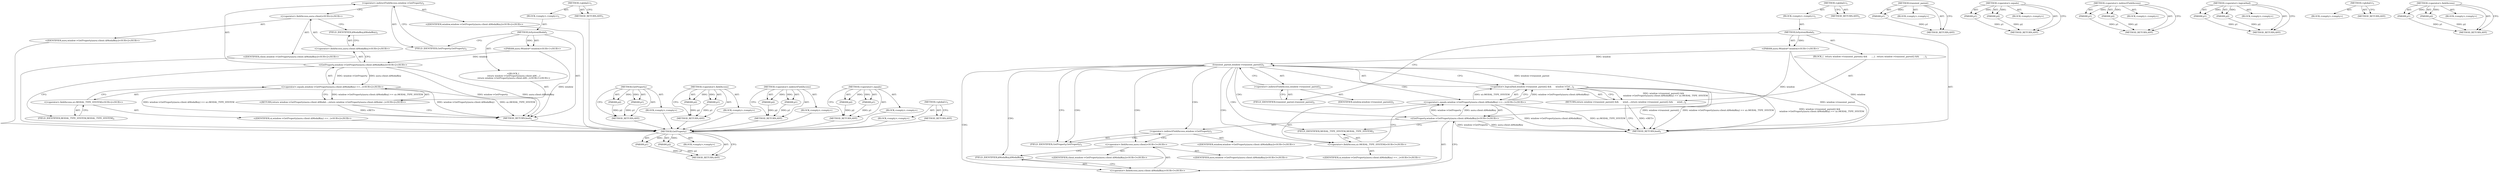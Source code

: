 digraph "&lt;global&gt;" {
vulnerable_70 [label=<(METHOD,GetProperty)>];
vulnerable_71 [label=<(PARAM,p1)>];
vulnerable_72 [label=<(PARAM,p2)>];
vulnerable_73 [label=<(BLOCK,&lt;empty&gt;,&lt;empty&gt;)>];
vulnerable_74 [label=<(METHOD_RETURN,ANY)>];
vulnerable_6 [label=<(METHOD,&lt;global&gt;)<SUB>1</SUB>>];
vulnerable_7 [label=<(BLOCK,&lt;empty&gt;,&lt;empty&gt;)<SUB>1</SUB>>];
vulnerable_8 [label=<(METHOD,IsSystemModal)<SUB>1</SUB>>];
vulnerable_9 [label="<(PARAM,aura::Window* window)<SUB>1</SUB>>"];
vulnerable_10 [label=<(BLOCK,{
  return window-&gt;transient_parent() &amp;&amp;
      ...,{
  return window-&gt;transient_parent() &amp;&amp;
      ...)<SUB>1</SUB>>];
vulnerable_11 [label=<(RETURN,return window-&gt;transient_parent() &amp;&amp;
      wind...,return window-&gt;transient_parent() &amp;&amp;
      wind...)<SUB>2</SUB>>];
vulnerable_12 [label=<(&lt;operator&gt;.logicalAnd,window-&gt;transient_parent() &amp;&amp;
      window-&gt;Get...)<SUB>2</SUB>>];
vulnerable_13 [label=<(transient_parent,window-&gt;transient_parent())<SUB>2</SUB>>];
vulnerable_14 [label=<(&lt;operator&gt;.indirectFieldAccess,window-&gt;transient_parent)<SUB>2</SUB>>];
vulnerable_15 [label=<(IDENTIFIER,window,window-&gt;transient_parent())<SUB>2</SUB>>];
vulnerable_16 [label=<(FIELD_IDENTIFIER,transient_parent,transient_parent)<SUB>2</SUB>>];
vulnerable_17 [label="<(&lt;operator&gt;.equals,window-&gt;GetProperty(aura::client::kModalKey) ==...)<SUB>3</SUB>>"];
vulnerable_18 [label="<(GetProperty,window-&gt;GetProperty(aura::client::kModalKey))<SUB>3</SUB>>"];
vulnerable_19 [label=<(&lt;operator&gt;.indirectFieldAccess,window-&gt;GetProperty)<SUB>3</SUB>>];
vulnerable_20 [label="<(IDENTIFIER,window,window-&gt;GetProperty(aura::client::kModalKey))<SUB>3</SUB>>"];
vulnerable_21 [label=<(FIELD_IDENTIFIER,GetProperty,GetProperty)<SUB>3</SUB>>];
vulnerable_22 [label="<(&lt;operator&gt;.fieldAccess,aura::client::kModalKey)<SUB>3</SUB>>"];
vulnerable_23 [label="<(&lt;operator&gt;.fieldAccess,aura::client)<SUB>3</SUB>>"];
vulnerable_24 [label="<(IDENTIFIER,aura,window-&gt;GetProperty(aura::client::kModalKey))<SUB>3</SUB>>"];
vulnerable_25 [label="<(IDENTIFIER,client,window-&gt;GetProperty(aura::client::kModalKey))<SUB>3</SUB>>"];
vulnerable_26 [label=<(FIELD_IDENTIFIER,kModalKey,kModalKey)<SUB>3</SUB>>];
vulnerable_27 [label="<(&lt;operator&gt;.fieldAccess,ui::MODAL_TYPE_SYSTEM)<SUB>3</SUB>>"];
vulnerable_28 [label="<(IDENTIFIER,ui,window-&gt;GetProperty(aura::client::kModalKey) ==...)<SUB>3</SUB>>"];
vulnerable_29 [label=<(FIELD_IDENTIFIER,MODAL_TYPE_SYSTEM,MODAL_TYPE_SYSTEM)<SUB>3</SUB>>];
vulnerable_30 [label=<(METHOD_RETURN,bool)<SUB>1</SUB>>];
vulnerable_32 [label=<(METHOD_RETURN,ANY)<SUB>1</SUB>>];
vulnerable_56 [label=<(METHOD,transient_parent)>];
vulnerable_57 [label=<(PARAM,p1)>];
vulnerable_58 [label=<(BLOCK,&lt;empty&gt;,&lt;empty&gt;)>];
vulnerable_59 [label=<(METHOD_RETURN,ANY)>];
vulnerable_65 [label=<(METHOD,&lt;operator&gt;.equals)>];
vulnerable_66 [label=<(PARAM,p1)>];
vulnerable_67 [label=<(PARAM,p2)>];
vulnerable_68 [label=<(BLOCK,&lt;empty&gt;,&lt;empty&gt;)>];
vulnerable_69 [label=<(METHOD_RETURN,ANY)>];
vulnerable_60 [label=<(METHOD,&lt;operator&gt;.indirectFieldAccess)>];
vulnerable_61 [label=<(PARAM,p1)>];
vulnerable_62 [label=<(PARAM,p2)>];
vulnerable_63 [label=<(BLOCK,&lt;empty&gt;,&lt;empty&gt;)>];
vulnerable_64 [label=<(METHOD_RETURN,ANY)>];
vulnerable_51 [label=<(METHOD,&lt;operator&gt;.logicalAnd)>];
vulnerable_52 [label=<(PARAM,p1)>];
vulnerable_53 [label=<(PARAM,p2)>];
vulnerable_54 [label=<(BLOCK,&lt;empty&gt;,&lt;empty&gt;)>];
vulnerable_55 [label=<(METHOD_RETURN,ANY)>];
vulnerable_45 [label=<(METHOD,&lt;global&gt;)<SUB>1</SUB>>];
vulnerable_46 [label=<(BLOCK,&lt;empty&gt;,&lt;empty&gt;)>];
vulnerable_47 [label=<(METHOD_RETURN,ANY)>];
vulnerable_75 [label=<(METHOD,&lt;operator&gt;.fieldAccess)>];
vulnerable_76 [label=<(PARAM,p1)>];
vulnerable_77 [label=<(PARAM,p2)>];
vulnerable_78 [label=<(BLOCK,&lt;empty&gt;,&lt;empty&gt;)>];
vulnerable_79 [label=<(METHOD_RETURN,ANY)>];
fixed_6 [label=<(METHOD,&lt;global&gt;)<SUB>1</SUB>>];
fixed_7 [label=<(BLOCK,&lt;empty&gt;,&lt;empty&gt;)<SUB>1</SUB>>];
fixed_8 [label=<(METHOD,IsSystemModal)<SUB>1</SUB>>];
fixed_9 [label="<(PARAM,aura::Window* window)<SUB>1</SUB>>"];
fixed_10 [label="<(BLOCK,{
  return window-&gt;GetProperty(aura::client::kM...,{
  return window-&gt;GetProperty(aura::client::kM...)<SUB>1</SUB>>"];
fixed_11 [label="<(RETURN,return window-&gt;GetProperty(aura::client::kModal...,return window-&gt;GetProperty(aura::client::kModal...)<SUB>2</SUB>>"];
fixed_12 [label="<(&lt;operator&gt;.equals,window-&gt;GetProperty(aura::client::kModalKey) ==...)<SUB>2</SUB>>"];
fixed_13 [label="<(GetProperty,window-&gt;GetProperty(aura::client::kModalKey))<SUB>2</SUB>>"];
fixed_14 [label=<(&lt;operator&gt;.indirectFieldAccess,window-&gt;GetProperty)<SUB>2</SUB>>];
fixed_15 [label="<(IDENTIFIER,window,window-&gt;GetProperty(aura::client::kModalKey))<SUB>2</SUB>>"];
fixed_16 [label=<(FIELD_IDENTIFIER,GetProperty,GetProperty)<SUB>2</SUB>>];
fixed_17 [label="<(&lt;operator&gt;.fieldAccess,aura::client::kModalKey)<SUB>2</SUB>>"];
fixed_18 [label="<(&lt;operator&gt;.fieldAccess,aura::client)<SUB>2</SUB>>"];
fixed_19 [label="<(IDENTIFIER,aura,window-&gt;GetProperty(aura::client::kModalKey))<SUB>2</SUB>>"];
fixed_20 [label="<(IDENTIFIER,client,window-&gt;GetProperty(aura::client::kModalKey))<SUB>2</SUB>>"];
fixed_21 [label=<(FIELD_IDENTIFIER,kModalKey,kModalKey)<SUB>2</SUB>>];
fixed_22 [label="<(&lt;operator&gt;.fieldAccess,ui::MODAL_TYPE_SYSTEM)<SUB>2</SUB>>"];
fixed_23 [label="<(IDENTIFIER,ui,window-&gt;GetProperty(aura::client::kModalKey) ==...)<SUB>2</SUB>>"];
fixed_24 [label=<(FIELD_IDENTIFIER,MODAL_TYPE_SYSTEM,MODAL_TYPE_SYSTEM)<SUB>2</SUB>>];
fixed_25 [label=<(METHOD_RETURN,bool)<SUB>1</SUB>>];
fixed_27 [label=<(METHOD_RETURN,ANY)<SUB>1</SUB>>];
fixed_51 [label=<(METHOD,GetProperty)>];
fixed_52 [label=<(PARAM,p1)>];
fixed_53 [label=<(PARAM,p2)>];
fixed_54 [label=<(BLOCK,&lt;empty&gt;,&lt;empty&gt;)>];
fixed_55 [label=<(METHOD_RETURN,ANY)>];
fixed_61 [label=<(METHOD,&lt;operator&gt;.fieldAccess)>];
fixed_62 [label=<(PARAM,p1)>];
fixed_63 [label=<(PARAM,p2)>];
fixed_64 [label=<(BLOCK,&lt;empty&gt;,&lt;empty&gt;)>];
fixed_65 [label=<(METHOD_RETURN,ANY)>];
fixed_56 [label=<(METHOD,&lt;operator&gt;.indirectFieldAccess)>];
fixed_57 [label=<(PARAM,p1)>];
fixed_58 [label=<(PARAM,p2)>];
fixed_59 [label=<(BLOCK,&lt;empty&gt;,&lt;empty&gt;)>];
fixed_60 [label=<(METHOD_RETURN,ANY)>];
fixed_46 [label=<(METHOD,&lt;operator&gt;.equals)>];
fixed_47 [label=<(PARAM,p1)>];
fixed_48 [label=<(PARAM,p2)>];
fixed_49 [label=<(BLOCK,&lt;empty&gt;,&lt;empty&gt;)>];
fixed_50 [label=<(METHOD_RETURN,ANY)>];
fixed_40 [label=<(METHOD,&lt;global&gt;)<SUB>1</SUB>>];
fixed_41 [label=<(BLOCK,&lt;empty&gt;,&lt;empty&gt;)>];
fixed_42 [label=<(METHOD_RETURN,ANY)>];
vulnerable_70 -> vulnerable_71  [key=0, label="AST: "];
vulnerable_70 -> vulnerable_71  [key=1, label="DDG: "];
vulnerable_70 -> vulnerable_73  [key=0, label="AST: "];
vulnerable_70 -> vulnerable_72  [key=0, label="AST: "];
vulnerable_70 -> vulnerable_72  [key=1, label="DDG: "];
vulnerable_70 -> vulnerable_74  [key=0, label="AST: "];
vulnerable_70 -> vulnerable_74  [key=1, label="CFG: "];
vulnerable_71 -> vulnerable_74  [key=0, label="DDG: p1"];
vulnerable_72 -> vulnerable_74  [key=0, label="DDG: p2"];
vulnerable_6 -> vulnerable_7  [key=0, label="AST: "];
vulnerable_6 -> vulnerable_32  [key=0, label="AST: "];
vulnerable_6 -> vulnerable_32  [key=1, label="CFG: "];
vulnerable_7 -> vulnerable_8  [key=0, label="AST: "];
vulnerable_8 -> vulnerable_9  [key=0, label="AST: "];
vulnerable_8 -> vulnerable_9  [key=1, label="DDG: "];
vulnerable_8 -> vulnerable_10  [key=0, label="AST: "];
vulnerable_8 -> vulnerable_30  [key=0, label="AST: "];
vulnerable_8 -> vulnerable_16  [key=0, label="CFG: "];
vulnerable_9 -> vulnerable_30  [key=0, label="DDG: window"];
vulnerable_9 -> vulnerable_13  [key=0, label="DDG: window"];
vulnerable_9 -> vulnerable_18  [key=0, label="DDG: window"];
vulnerable_10 -> vulnerable_11  [key=0, label="AST: "];
vulnerable_11 -> vulnerable_12  [key=0, label="AST: "];
vulnerable_11 -> vulnerable_30  [key=0, label="CFG: "];
vulnerable_11 -> vulnerable_30  [key=1, label="DDG: &lt;RET&gt;"];
vulnerable_12 -> vulnerable_13  [key=0, label="AST: "];
vulnerable_12 -> vulnerable_17  [key=0, label="AST: "];
vulnerable_12 -> vulnerable_11  [key=0, label="CFG: "];
vulnerable_12 -> vulnerable_11  [key=1, label="DDG: window-&gt;transient_parent() &amp;&amp;
      window-&gt;GetProperty(aura::client::kModalKey) == ui::MODAL_TYPE_SYSTEM"];
vulnerable_12 -> vulnerable_30  [key=0, label="DDG: window-&gt;transient_parent()"];
vulnerable_12 -> vulnerable_30  [key=1, label="DDG: window-&gt;GetProperty(aura::client::kModalKey) == ui::MODAL_TYPE_SYSTEM"];
vulnerable_12 -> vulnerable_30  [key=2, label="DDG: window-&gt;transient_parent() &amp;&amp;
      window-&gt;GetProperty(aura::client::kModalKey) == ui::MODAL_TYPE_SYSTEM"];
vulnerable_13 -> vulnerable_14  [key=0, label="AST: "];
vulnerable_13 -> vulnerable_12  [key=0, label="CFG: "];
vulnerable_13 -> vulnerable_12  [key=1, label="DDG: window-&gt;transient_parent"];
vulnerable_13 -> vulnerable_21  [key=0, label="CFG: "];
vulnerable_13 -> vulnerable_21  [key=1, label="CDG: "];
vulnerable_13 -> vulnerable_30  [key=0, label="DDG: window-&gt;transient_parent"];
vulnerable_13 -> vulnerable_17  [key=0, label="CDG: "];
vulnerable_13 -> vulnerable_29  [key=0, label="CDG: "];
vulnerable_13 -> vulnerable_18  [key=0, label="CDG: "];
vulnerable_13 -> vulnerable_26  [key=0, label="CDG: "];
vulnerable_13 -> vulnerable_23  [key=0, label="CDG: "];
vulnerable_13 -> vulnerable_19  [key=0, label="CDG: "];
vulnerable_13 -> vulnerable_22  [key=0, label="CDG: "];
vulnerable_13 -> vulnerable_27  [key=0, label="CDG: "];
vulnerable_14 -> vulnerable_15  [key=0, label="AST: "];
vulnerable_14 -> vulnerable_16  [key=0, label="AST: "];
vulnerable_14 -> vulnerable_13  [key=0, label="CFG: "];
vulnerable_16 -> vulnerable_14  [key=0, label="CFG: "];
vulnerable_17 -> vulnerable_18  [key=0, label="AST: "];
vulnerable_17 -> vulnerable_27  [key=0, label="AST: "];
vulnerable_17 -> vulnerable_12  [key=0, label="CFG: "];
vulnerable_17 -> vulnerable_12  [key=1, label="DDG: window-&gt;GetProperty(aura::client::kModalKey)"];
vulnerable_17 -> vulnerable_12  [key=2, label="DDG: ui::MODAL_TYPE_SYSTEM"];
vulnerable_17 -> vulnerable_30  [key=0, label="DDG: window-&gt;GetProperty(aura::client::kModalKey)"];
vulnerable_17 -> vulnerable_30  [key=1, label="DDG: ui::MODAL_TYPE_SYSTEM"];
vulnerable_18 -> vulnerable_19  [key=0, label="AST: "];
vulnerable_18 -> vulnerable_22  [key=0, label="AST: "];
vulnerable_18 -> vulnerable_29  [key=0, label="CFG: "];
vulnerable_18 -> vulnerable_30  [key=0, label="DDG: window-&gt;GetProperty"];
vulnerable_18 -> vulnerable_30  [key=1, label="DDG: aura::client::kModalKey"];
vulnerable_18 -> vulnerable_17  [key=0, label="DDG: window-&gt;GetProperty"];
vulnerable_18 -> vulnerable_17  [key=1, label="DDG: aura::client::kModalKey"];
vulnerable_19 -> vulnerable_20  [key=0, label="AST: "];
vulnerable_19 -> vulnerable_21  [key=0, label="AST: "];
vulnerable_19 -> vulnerable_23  [key=0, label="CFG: "];
vulnerable_21 -> vulnerable_19  [key=0, label="CFG: "];
vulnerable_22 -> vulnerable_23  [key=0, label="AST: "];
vulnerable_22 -> vulnerable_26  [key=0, label="AST: "];
vulnerable_22 -> vulnerable_18  [key=0, label="CFG: "];
vulnerable_23 -> vulnerable_24  [key=0, label="AST: "];
vulnerable_23 -> vulnerable_25  [key=0, label="AST: "];
vulnerable_23 -> vulnerable_26  [key=0, label="CFG: "];
vulnerable_26 -> vulnerable_22  [key=0, label="CFG: "];
vulnerable_27 -> vulnerable_28  [key=0, label="AST: "];
vulnerable_27 -> vulnerable_29  [key=0, label="AST: "];
vulnerable_27 -> vulnerable_17  [key=0, label="CFG: "];
vulnerable_29 -> vulnerable_27  [key=0, label="CFG: "];
vulnerable_56 -> vulnerable_57  [key=0, label="AST: "];
vulnerable_56 -> vulnerable_57  [key=1, label="DDG: "];
vulnerable_56 -> vulnerable_58  [key=0, label="AST: "];
vulnerable_56 -> vulnerable_59  [key=0, label="AST: "];
vulnerable_56 -> vulnerable_59  [key=1, label="CFG: "];
vulnerable_57 -> vulnerable_59  [key=0, label="DDG: p1"];
vulnerable_65 -> vulnerable_66  [key=0, label="AST: "];
vulnerable_65 -> vulnerable_66  [key=1, label="DDG: "];
vulnerable_65 -> vulnerable_68  [key=0, label="AST: "];
vulnerable_65 -> vulnerable_67  [key=0, label="AST: "];
vulnerable_65 -> vulnerable_67  [key=1, label="DDG: "];
vulnerable_65 -> vulnerable_69  [key=0, label="AST: "];
vulnerable_65 -> vulnerable_69  [key=1, label="CFG: "];
vulnerable_66 -> vulnerable_69  [key=0, label="DDG: p1"];
vulnerable_67 -> vulnerable_69  [key=0, label="DDG: p2"];
vulnerable_60 -> vulnerable_61  [key=0, label="AST: "];
vulnerable_60 -> vulnerable_61  [key=1, label="DDG: "];
vulnerable_60 -> vulnerable_63  [key=0, label="AST: "];
vulnerable_60 -> vulnerable_62  [key=0, label="AST: "];
vulnerable_60 -> vulnerable_62  [key=1, label="DDG: "];
vulnerable_60 -> vulnerable_64  [key=0, label="AST: "];
vulnerable_60 -> vulnerable_64  [key=1, label="CFG: "];
vulnerable_61 -> vulnerable_64  [key=0, label="DDG: p1"];
vulnerable_62 -> vulnerable_64  [key=0, label="DDG: p2"];
vulnerable_51 -> vulnerable_52  [key=0, label="AST: "];
vulnerable_51 -> vulnerable_52  [key=1, label="DDG: "];
vulnerable_51 -> vulnerable_54  [key=0, label="AST: "];
vulnerable_51 -> vulnerable_53  [key=0, label="AST: "];
vulnerable_51 -> vulnerable_53  [key=1, label="DDG: "];
vulnerable_51 -> vulnerable_55  [key=0, label="AST: "];
vulnerable_51 -> vulnerable_55  [key=1, label="CFG: "];
vulnerable_52 -> vulnerable_55  [key=0, label="DDG: p1"];
vulnerable_53 -> vulnerable_55  [key=0, label="DDG: p2"];
vulnerable_45 -> vulnerable_46  [key=0, label="AST: "];
vulnerable_45 -> vulnerable_47  [key=0, label="AST: "];
vulnerable_45 -> vulnerable_47  [key=1, label="CFG: "];
vulnerable_75 -> vulnerable_76  [key=0, label="AST: "];
vulnerable_75 -> vulnerable_76  [key=1, label="DDG: "];
vulnerable_75 -> vulnerable_78  [key=0, label="AST: "];
vulnerable_75 -> vulnerable_77  [key=0, label="AST: "];
vulnerable_75 -> vulnerable_77  [key=1, label="DDG: "];
vulnerable_75 -> vulnerable_79  [key=0, label="AST: "];
vulnerable_75 -> vulnerable_79  [key=1, label="CFG: "];
vulnerable_76 -> vulnerable_79  [key=0, label="DDG: p1"];
vulnerable_77 -> vulnerable_79  [key=0, label="DDG: p2"];
fixed_6 -> fixed_7  [key=0, label="AST: "];
fixed_6 -> fixed_27  [key=0, label="AST: "];
fixed_6 -> fixed_27  [key=1, label="CFG: "];
fixed_7 -> fixed_8  [key=0, label="AST: "];
fixed_8 -> fixed_9  [key=0, label="AST: "];
fixed_8 -> fixed_9  [key=1, label="DDG: "];
fixed_8 -> fixed_10  [key=0, label="AST: "];
fixed_8 -> fixed_25  [key=0, label="AST: "];
fixed_8 -> fixed_16  [key=0, label="CFG: "];
fixed_9 -> fixed_25  [key=0, label="DDG: window"];
fixed_9 -> fixed_13  [key=0, label="DDG: window"];
fixed_10 -> fixed_11  [key=0, label="AST: "];
fixed_11 -> fixed_12  [key=0, label="AST: "];
fixed_11 -> fixed_25  [key=0, label="CFG: "];
fixed_11 -> fixed_25  [key=1, label="DDG: &lt;RET&gt;"];
fixed_12 -> fixed_13  [key=0, label="AST: "];
fixed_12 -> fixed_22  [key=0, label="AST: "];
fixed_12 -> fixed_11  [key=0, label="CFG: "];
fixed_12 -> fixed_11  [key=1, label="DDG: window-&gt;GetProperty(aura::client::kModalKey) == ui::MODAL_TYPE_SYSTEM"];
fixed_12 -> fixed_25  [key=0, label="DDG: window-&gt;GetProperty(aura::client::kModalKey)"];
fixed_12 -> fixed_25  [key=1, label="DDG: ui::MODAL_TYPE_SYSTEM"];
fixed_12 -> fixed_25  [key=2, label="DDG: window-&gt;GetProperty(aura::client::kModalKey) == ui::MODAL_TYPE_SYSTEM"];
fixed_13 -> fixed_14  [key=0, label="AST: "];
fixed_13 -> fixed_17  [key=0, label="AST: "];
fixed_13 -> fixed_24  [key=0, label="CFG: "];
fixed_13 -> fixed_25  [key=0, label="DDG: window-&gt;GetProperty"];
fixed_13 -> fixed_25  [key=1, label="DDG: aura::client::kModalKey"];
fixed_13 -> fixed_12  [key=0, label="DDG: window-&gt;GetProperty"];
fixed_13 -> fixed_12  [key=1, label="DDG: aura::client::kModalKey"];
fixed_14 -> fixed_15  [key=0, label="AST: "];
fixed_14 -> fixed_16  [key=0, label="AST: "];
fixed_14 -> fixed_18  [key=0, label="CFG: "];
fixed_15 -> vulnerable_70  [key=0];
fixed_16 -> fixed_14  [key=0, label="CFG: "];
fixed_17 -> fixed_18  [key=0, label="AST: "];
fixed_17 -> fixed_21  [key=0, label="AST: "];
fixed_17 -> fixed_13  [key=0, label="CFG: "];
fixed_18 -> fixed_19  [key=0, label="AST: "];
fixed_18 -> fixed_20  [key=0, label="AST: "];
fixed_18 -> fixed_21  [key=0, label="CFG: "];
fixed_19 -> vulnerable_70  [key=0];
fixed_20 -> vulnerable_70  [key=0];
fixed_21 -> fixed_17  [key=0, label="CFG: "];
fixed_22 -> fixed_23  [key=0, label="AST: "];
fixed_22 -> fixed_24  [key=0, label="AST: "];
fixed_22 -> fixed_12  [key=0, label="CFG: "];
fixed_23 -> vulnerable_70  [key=0];
fixed_24 -> fixed_22  [key=0, label="CFG: "];
fixed_25 -> vulnerable_70  [key=0];
fixed_27 -> vulnerable_70  [key=0];
fixed_51 -> fixed_52  [key=0, label="AST: "];
fixed_51 -> fixed_52  [key=1, label="DDG: "];
fixed_51 -> fixed_54  [key=0, label="AST: "];
fixed_51 -> fixed_53  [key=0, label="AST: "];
fixed_51 -> fixed_53  [key=1, label="DDG: "];
fixed_51 -> fixed_55  [key=0, label="AST: "];
fixed_51 -> fixed_55  [key=1, label="CFG: "];
fixed_52 -> fixed_55  [key=0, label="DDG: p1"];
fixed_53 -> fixed_55  [key=0, label="DDG: p2"];
fixed_54 -> vulnerable_70  [key=0];
fixed_55 -> vulnerable_70  [key=0];
fixed_61 -> fixed_62  [key=0, label="AST: "];
fixed_61 -> fixed_62  [key=1, label="DDG: "];
fixed_61 -> fixed_64  [key=0, label="AST: "];
fixed_61 -> fixed_63  [key=0, label="AST: "];
fixed_61 -> fixed_63  [key=1, label="DDG: "];
fixed_61 -> fixed_65  [key=0, label="AST: "];
fixed_61 -> fixed_65  [key=1, label="CFG: "];
fixed_62 -> fixed_65  [key=0, label="DDG: p1"];
fixed_63 -> fixed_65  [key=0, label="DDG: p2"];
fixed_64 -> vulnerable_70  [key=0];
fixed_65 -> vulnerable_70  [key=0];
fixed_56 -> fixed_57  [key=0, label="AST: "];
fixed_56 -> fixed_57  [key=1, label="DDG: "];
fixed_56 -> fixed_59  [key=0, label="AST: "];
fixed_56 -> fixed_58  [key=0, label="AST: "];
fixed_56 -> fixed_58  [key=1, label="DDG: "];
fixed_56 -> fixed_60  [key=0, label="AST: "];
fixed_56 -> fixed_60  [key=1, label="CFG: "];
fixed_57 -> fixed_60  [key=0, label="DDG: p1"];
fixed_58 -> fixed_60  [key=0, label="DDG: p2"];
fixed_59 -> vulnerable_70  [key=0];
fixed_60 -> vulnerable_70  [key=0];
fixed_46 -> fixed_47  [key=0, label="AST: "];
fixed_46 -> fixed_47  [key=1, label="DDG: "];
fixed_46 -> fixed_49  [key=0, label="AST: "];
fixed_46 -> fixed_48  [key=0, label="AST: "];
fixed_46 -> fixed_48  [key=1, label="DDG: "];
fixed_46 -> fixed_50  [key=0, label="AST: "];
fixed_46 -> fixed_50  [key=1, label="CFG: "];
fixed_47 -> fixed_50  [key=0, label="DDG: p1"];
fixed_48 -> fixed_50  [key=0, label="DDG: p2"];
fixed_49 -> vulnerable_70  [key=0];
fixed_50 -> vulnerable_70  [key=0];
fixed_40 -> fixed_41  [key=0, label="AST: "];
fixed_40 -> fixed_42  [key=0, label="AST: "];
fixed_40 -> fixed_42  [key=1, label="CFG: "];
fixed_41 -> vulnerable_70  [key=0];
fixed_42 -> vulnerable_70  [key=0];
}
